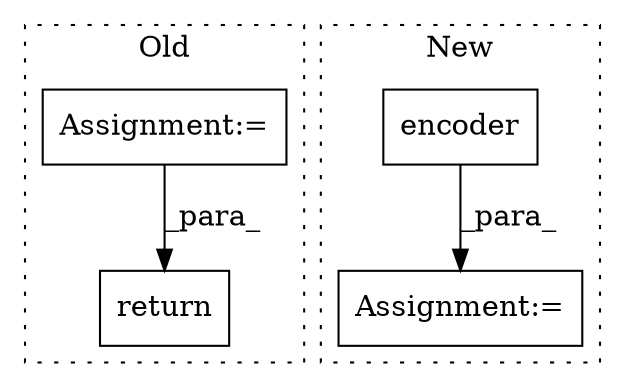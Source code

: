 digraph G {
subgraph cluster0 {
1 [label="return" a="41" s="27832" l="7" shape="box"];
3 [label="Assignment:=" a="7" s="27596" l="1" shape="box"];
label = "Old";
style="dotted";
}
subgraph cluster1 {
2 [label="encoder" a="32" s="12165,12207" l="8,1" shape="box"];
4 [label="Assignment:=" a="7" s="12419" l="1" shape="box"];
label = "New";
style="dotted";
}
2 -> 4 [label="_para_"];
3 -> 1 [label="_para_"];
}